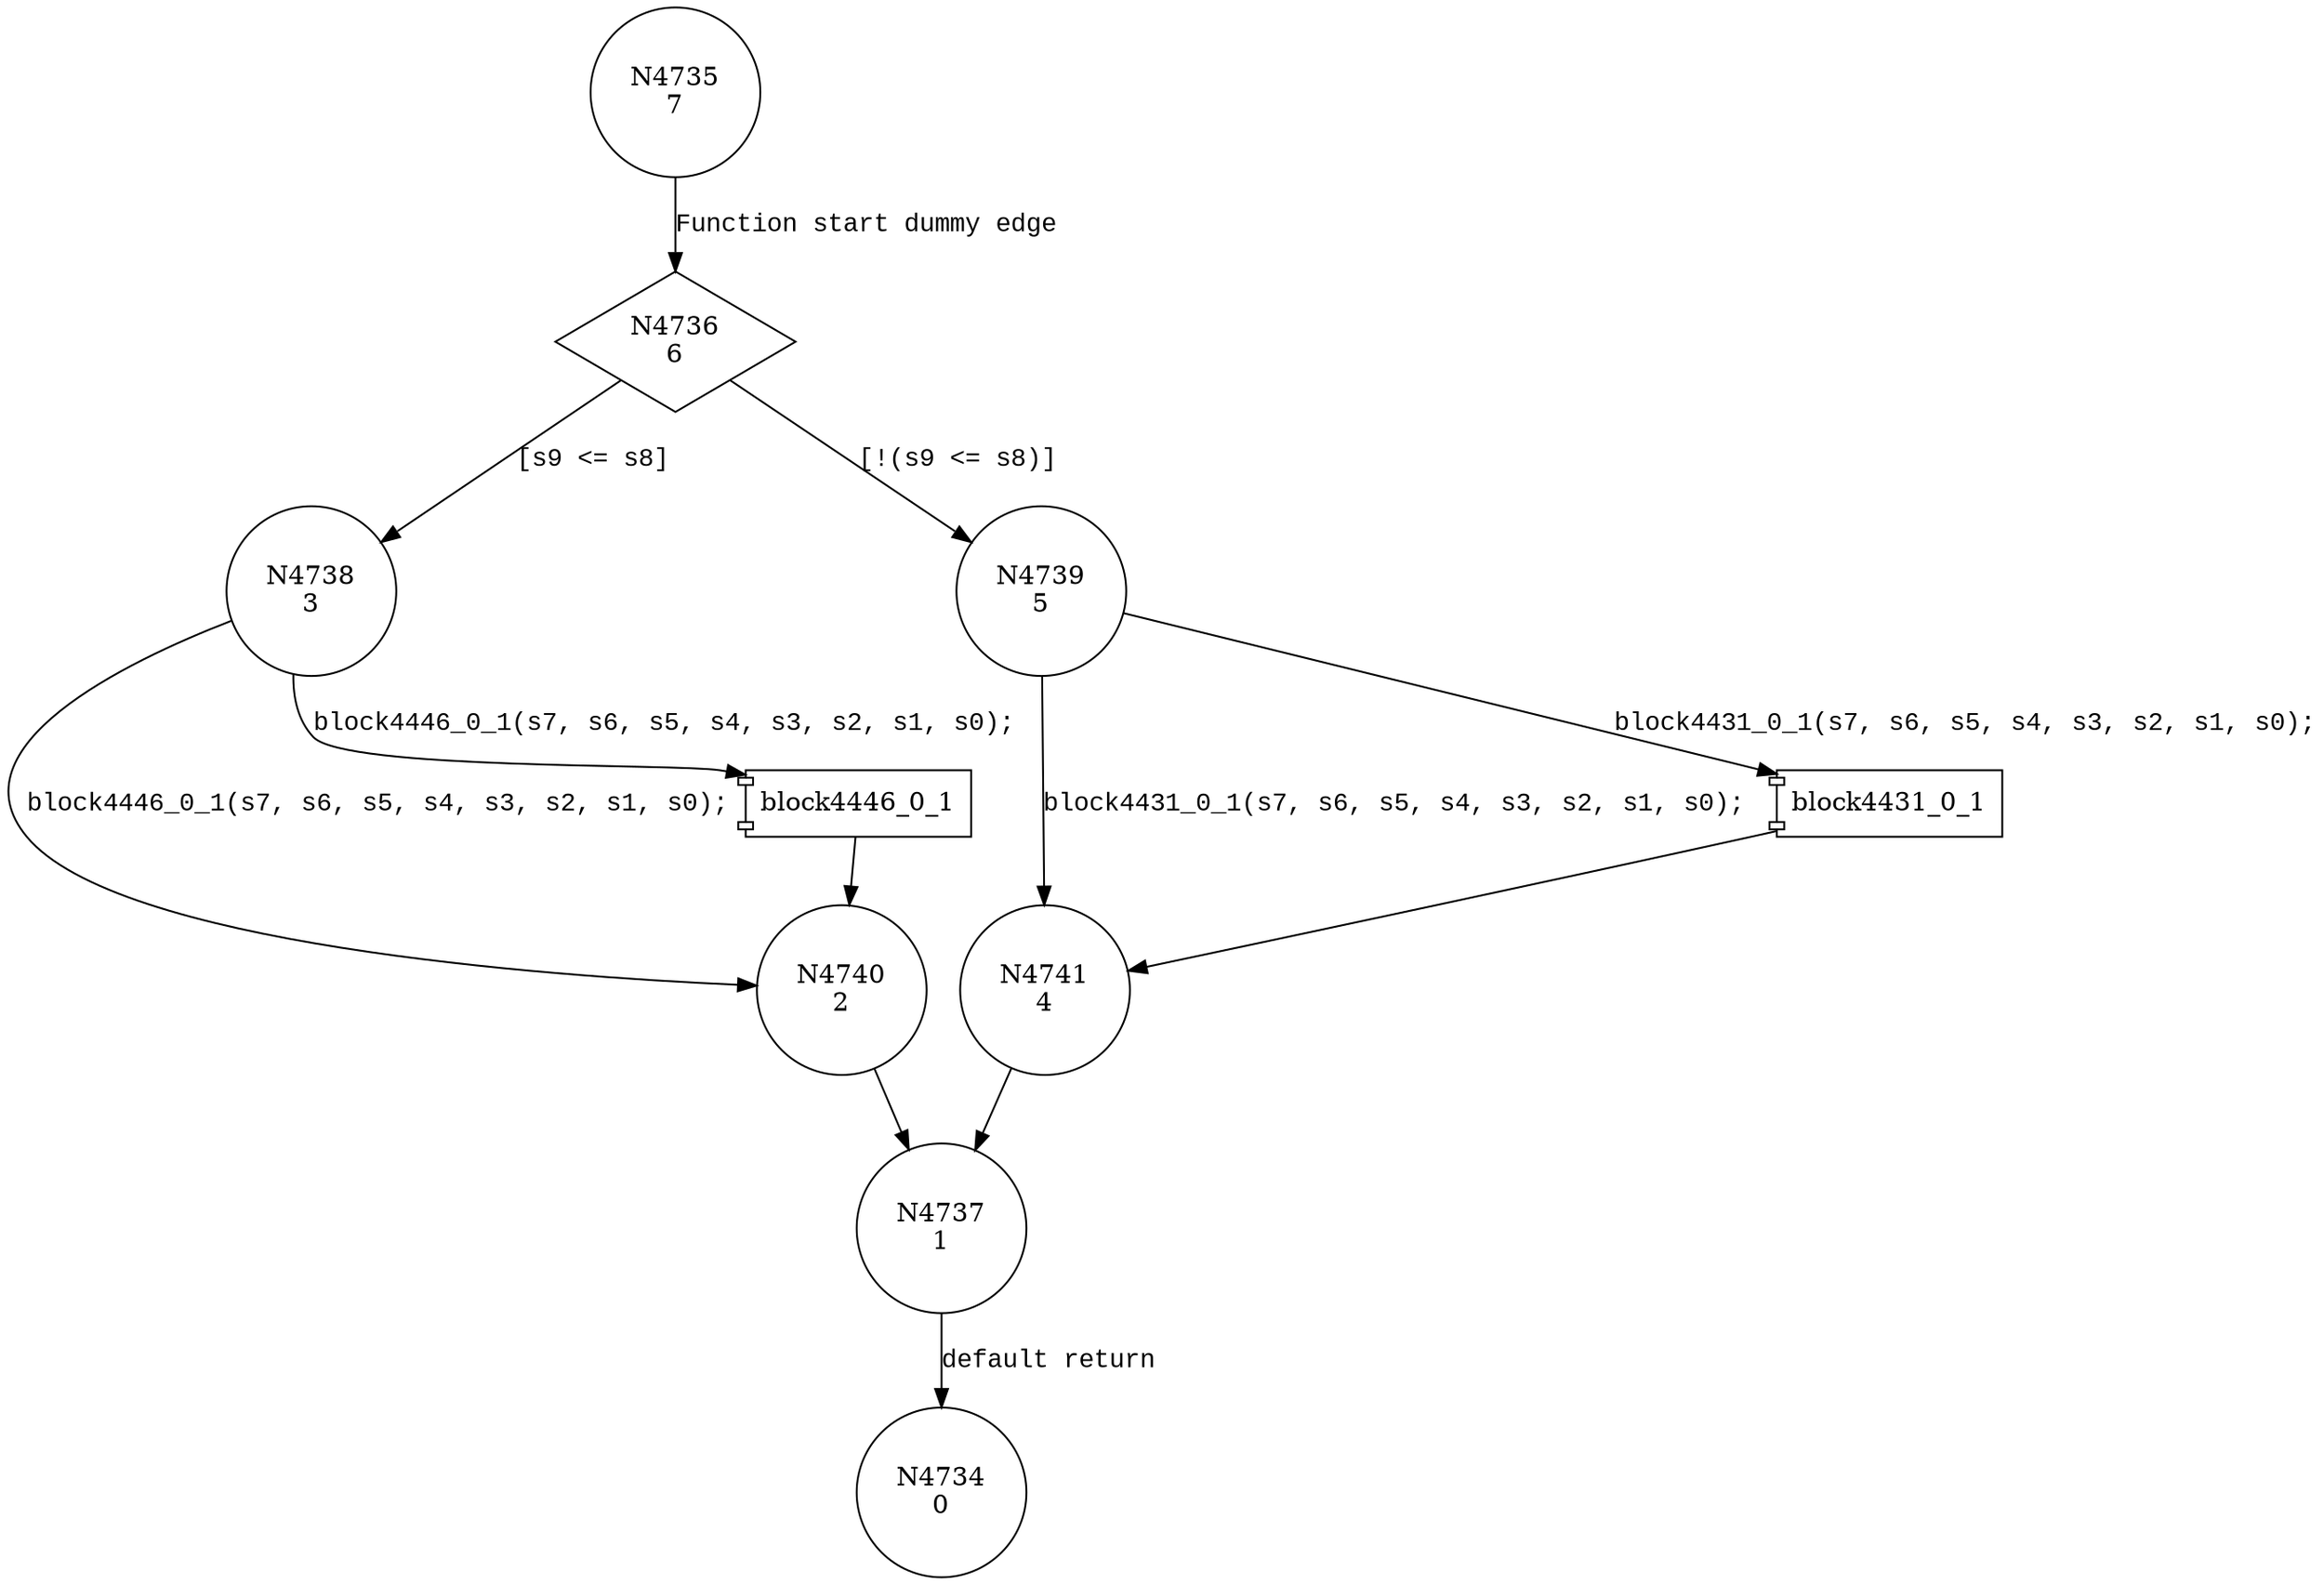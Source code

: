 digraph jump4422_0_1 {
4736 [shape="diamond" label="N4736\n6"]
4738 [shape="circle" label="N4738\n3"]
4739 [shape="circle" label="N4739\n5"]
4741 [shape="circle" label="N4741\n4"]
4737 [shape="circle" label="N4737\n1"]
4734 [shape="circle" label="N4734\n0"]
4740 [shape="circle" label="N4740\n2"]
4735 [shape="circle" label="N4735\n7"]
4736 -> 4738 [label="[s9 <= s8]" fontname="Courier New"]
4736 -> 4739 [label="[!(s9 <= s8)]" fontname="Courier New"]
100010 [shape="component" label="block4431_0_1"]
4739 -> 100010 [label="block4431_0_1(s7, s6, s5, s4, s3, s2, s1, s0);" fontname="Courier New"]
100010 -> 4741 [label="" fontname="Courier New"]
4739 -> 4741 [label="block4431_0_1(s7, s6, s5, s4, s3, s2, s1, s0);" fontname="Courier New"]
4741 -> 4737 [label="" fontname="Courier New"]
4737 -> 4734 [label="default return" fontname="Courier New"]
100011 [shape="component" label="block4446_0_1"]
4738 -> 100011 [label="block4446_0_1(s7, s6, s5, s4, s3, s2, s1, s0);" fontname="Courier New"]
100011 -> 4740 [label="" fontname="Courier New"]
4738 -> 4740 [label="block4446_0_1(s7, s6, s5, s4, s3, s2, s1, s0);" fontname="Courier New"]
4740 -> 4737 [label="" fontname="Courier New"]
4735 -> 4736 [label="Function start dummy edge" fontname="Courier New"]
}